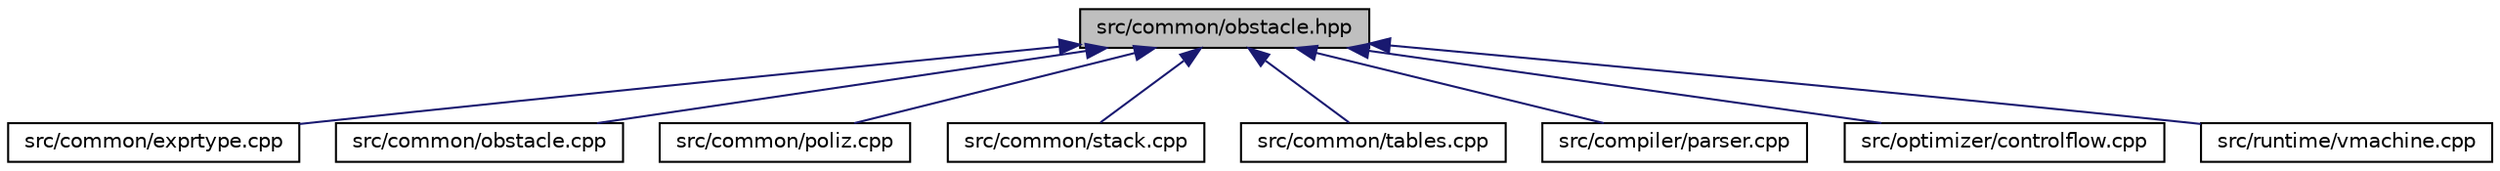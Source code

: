 digraph "src/common/obstacle.hpp"
{
 // INTERACTIVE_SVG=YES
 // LATEX_PDF_SIZE
  edge [fontname="Helvetica",fontsize="10",labelfontname="Helvetica",labelfontsize="10"];
  node [fontname="Helvetica",fontsize="10",shape=record];
  Node1 [label="src/common/obstacle.hpp",height=0.2,width=0.4,color="black", fillcolor="grey75", style="filled", fontcolor="black",tooltip=" "];
  Node1 -> Node2 [dir="back",color="midnightblue",fontsize="10",style="solid",fontname="Helvetica"];
  Node2 [label="src/common/exprtype.cpp",height=0.2,width=0.4,color="black", fillcolor="white", style="filled",URL="$exprtype_8cpp.html",tooltip=" "];
  Node1 -> Node3 [dir="back",color="midnightblue",fontsize="10",style="solid",fontname="Helvetica"];
  Node3 [label="src/common/obstacle.cpp",height=0.2,width=0.4,color="black", fillcolor="white", style="filled",URL="$obstacle_8cpp.html",tooltip=" "];
  Node1 -> Node4 [dir="back",color="midnightblue",fontsize="10",style="solid",fontname="Helvetica"];
  Node4 [label="src/common/poliz.cpp",height=0.2,width=0.4,color="black", fillcolor="white", style="filled",URL="$poliz_8cpp.html",tooltip=" "];
  Node1 -> Node5 [dir="back",color="midnightblue",fontsize="10",style="solid",fontname="Helvetica"];
  Node5 [label="src/common/stack.cpp",height=0.2,width=0.4,color="black", fillcolor="white", style="filled",URL="$stack_8cpp.html",tooltip=" "];
  Node1 -> Node6 [dir="back",color="midnightblue",fontsize="10",style="solid",fontname="Helvetica"];
  Node6 [label="src/common/tables.cpp",height=0.2,width=0.4,color="black", fillcolor="white", style="filled",URL="$tables_8cpp.html",tooltip=" "];
  Node1 -> Node7 [dir="back",color="midnightblue",fontsize="10",style="solid",fontname="Helvetica"];
  Node7 [label="src/compiler/parser.cpp",height=0.2,width=0.4,color="black", fillcolor="white", style="filled",URL="$parser_8cpp.html",tooltip=" "];
  Node1 -> Node8 [dir="back",color="midnightblue",fontsize="10",style="solid",fontname="Helvetica"];
  Node8 [label="src/optimizer/controlflow.cpp",height=0.2,width=0.4,color="black", fillcolor="white", style="filled",URL="$controlflow_8cpp.html",tooltip=" "];
  Node1 -> Node9 [dir="back",color="midnightblue",fontsize="10",style="solid",fontname="Helvetica"];
  Node9 [label="src/runtime/vmachine.cpp",height=0.2,width=0.4,color="black", fillcolor="white", style="filled",URL="$vmachine_8cpp.html",tooltip=" "];
}
